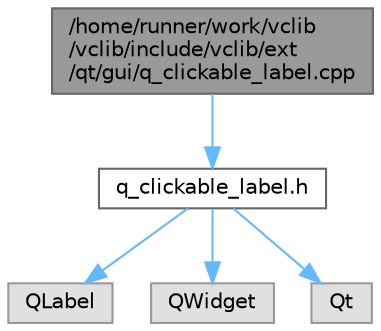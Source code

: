 digraph "/home/runner/work/vclib/vclib/include/vclib/ext/qt/gui/q_clickable_label.cpp"
{
 // LATEX_PDF_SIZE
  bgcolor="transparent";
  edge [fontname=Helvetica,fontsize=10,labelfontname=Helvetica,labelfontsize=10];
  node [fontname=Helvetica,fontsize=10,shape=box,height=0.2,width=0.4];
  Node1 [label="/home/runner/work/vclib\l/vclib/include/vclib/ext\l/qt/gui/q_clickable_label.cpp",height=0.2,width=0.4,color="gray40", fillcolor="grey60", style="filled", fontcolor="black",tooltip=" "];
  Node1 -> Node2 [color="steelblue1",style="solid"];
  Node2 [label="q_clickable_label.h",height=0.2,width=0.4,color="grey40", fillcolor="white", style="filled",URL="$q__clickable__label_8h.html",tooltip=" "];
  Node2 -> Node3 [color="steelblue1",style="solid"];
  Node3 [label="QLabel",height=0.2,width=0.4,color="grey60", fillcolor="#E0E0E0", style="filled",tooltip=" "];
  Node2 -> Node4 [color="steelblue1",style="solid"];
  Node4 [label="QWidget",height=0.2,width=0.4,color="grey60", fillcolor="#E0E0E0", style="filled",tooltip=" "];
  Node2 -> Node5 [color="steelblue1",style="solid"];
  Node5 [label="Qt",height=0.2,width=0.4,color="grey60", fillcolor="#E0E0E0", style="filled",tooltip=" "];
}
